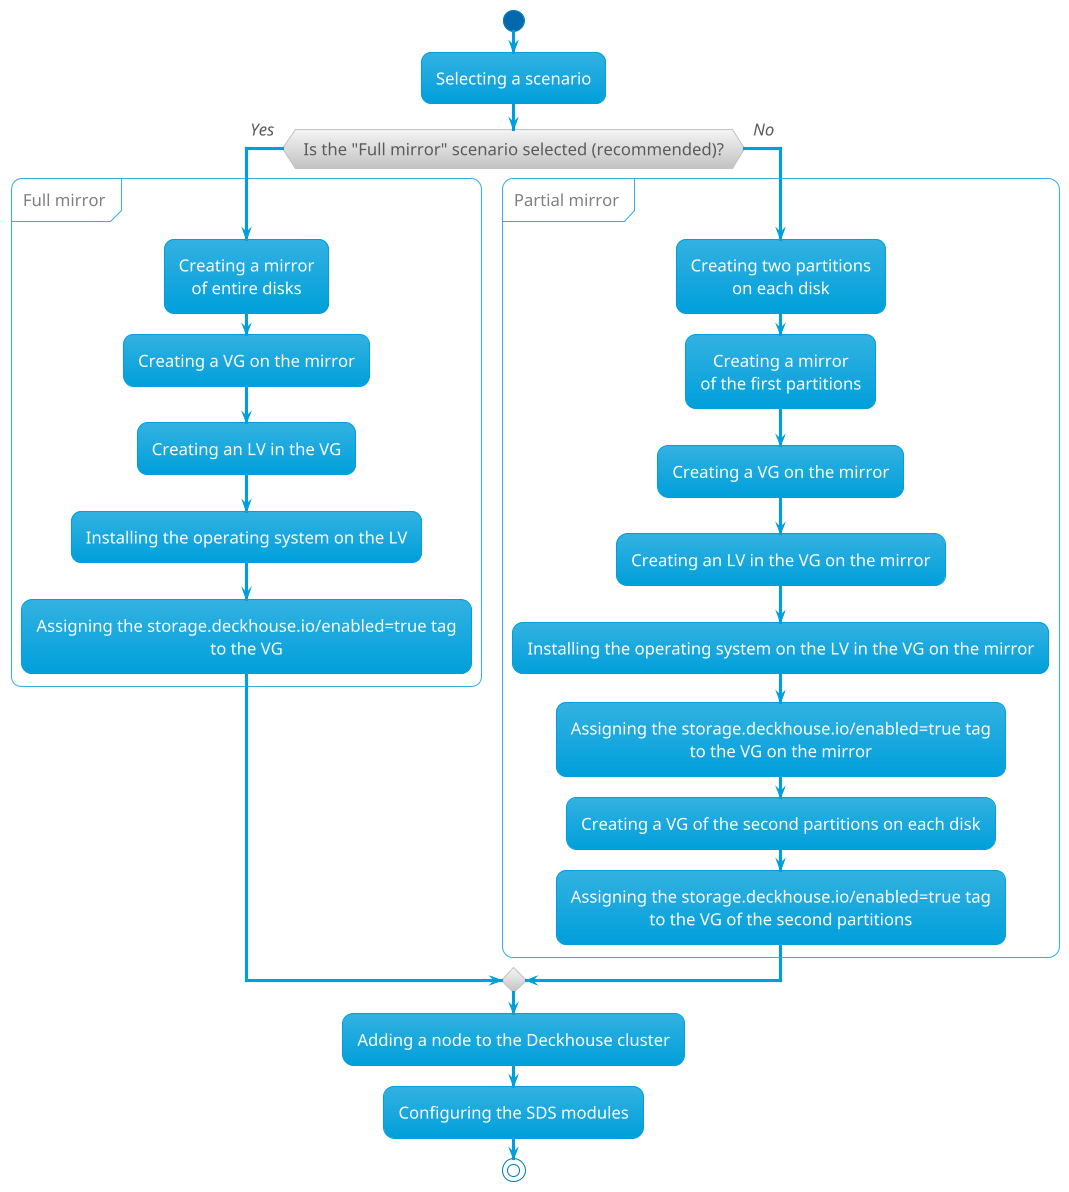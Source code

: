 @startuml

!theme bluegray
skinparam DefaultFontSize 16
skinparam handwritten false
skinparam ArrowFontStyle italic
skinparam DefaultTextAlignment center
skinparam PartitionFontColor grey
skinparam backgroundColor transparent

start

:Selecting a scenario;

if (Is the "Full mirror" scenario selected (recommended)?) then (Yes)

group "Full mirror"
  :Creating a mirror
  of entire disks;
  :Creating a VG on the mirror;
  :Creating an LV in the VG;
  :Installing the operating system on the LV;
  :Assigning the storage.deckhouse.io/enabled=true tag
  to the VG;
end group

else (No)

group "Partial mirror"
  :Creating two partitions
  on each disk;
  :Creating a mirror
  of the first partitions;
  :Creating a VG on the mirror;
  :Creating an LV in the VG on the mirror;
  :Installing the operating system on the LV in the VG on the mirror;
  :Assigning the storage.deckhouse.io/enabled=true tag
  to the VG on the mirror;
  :Creating a VG of the second partitions on each disk;
  :Assigning the storage.deckhouse.io/enabled=true tag
  to the VG of the second partitions;
end group

endif

:Adding a node to the Deckhouse cluster;
:Configuring the SDS modules;

stop

@enduml
